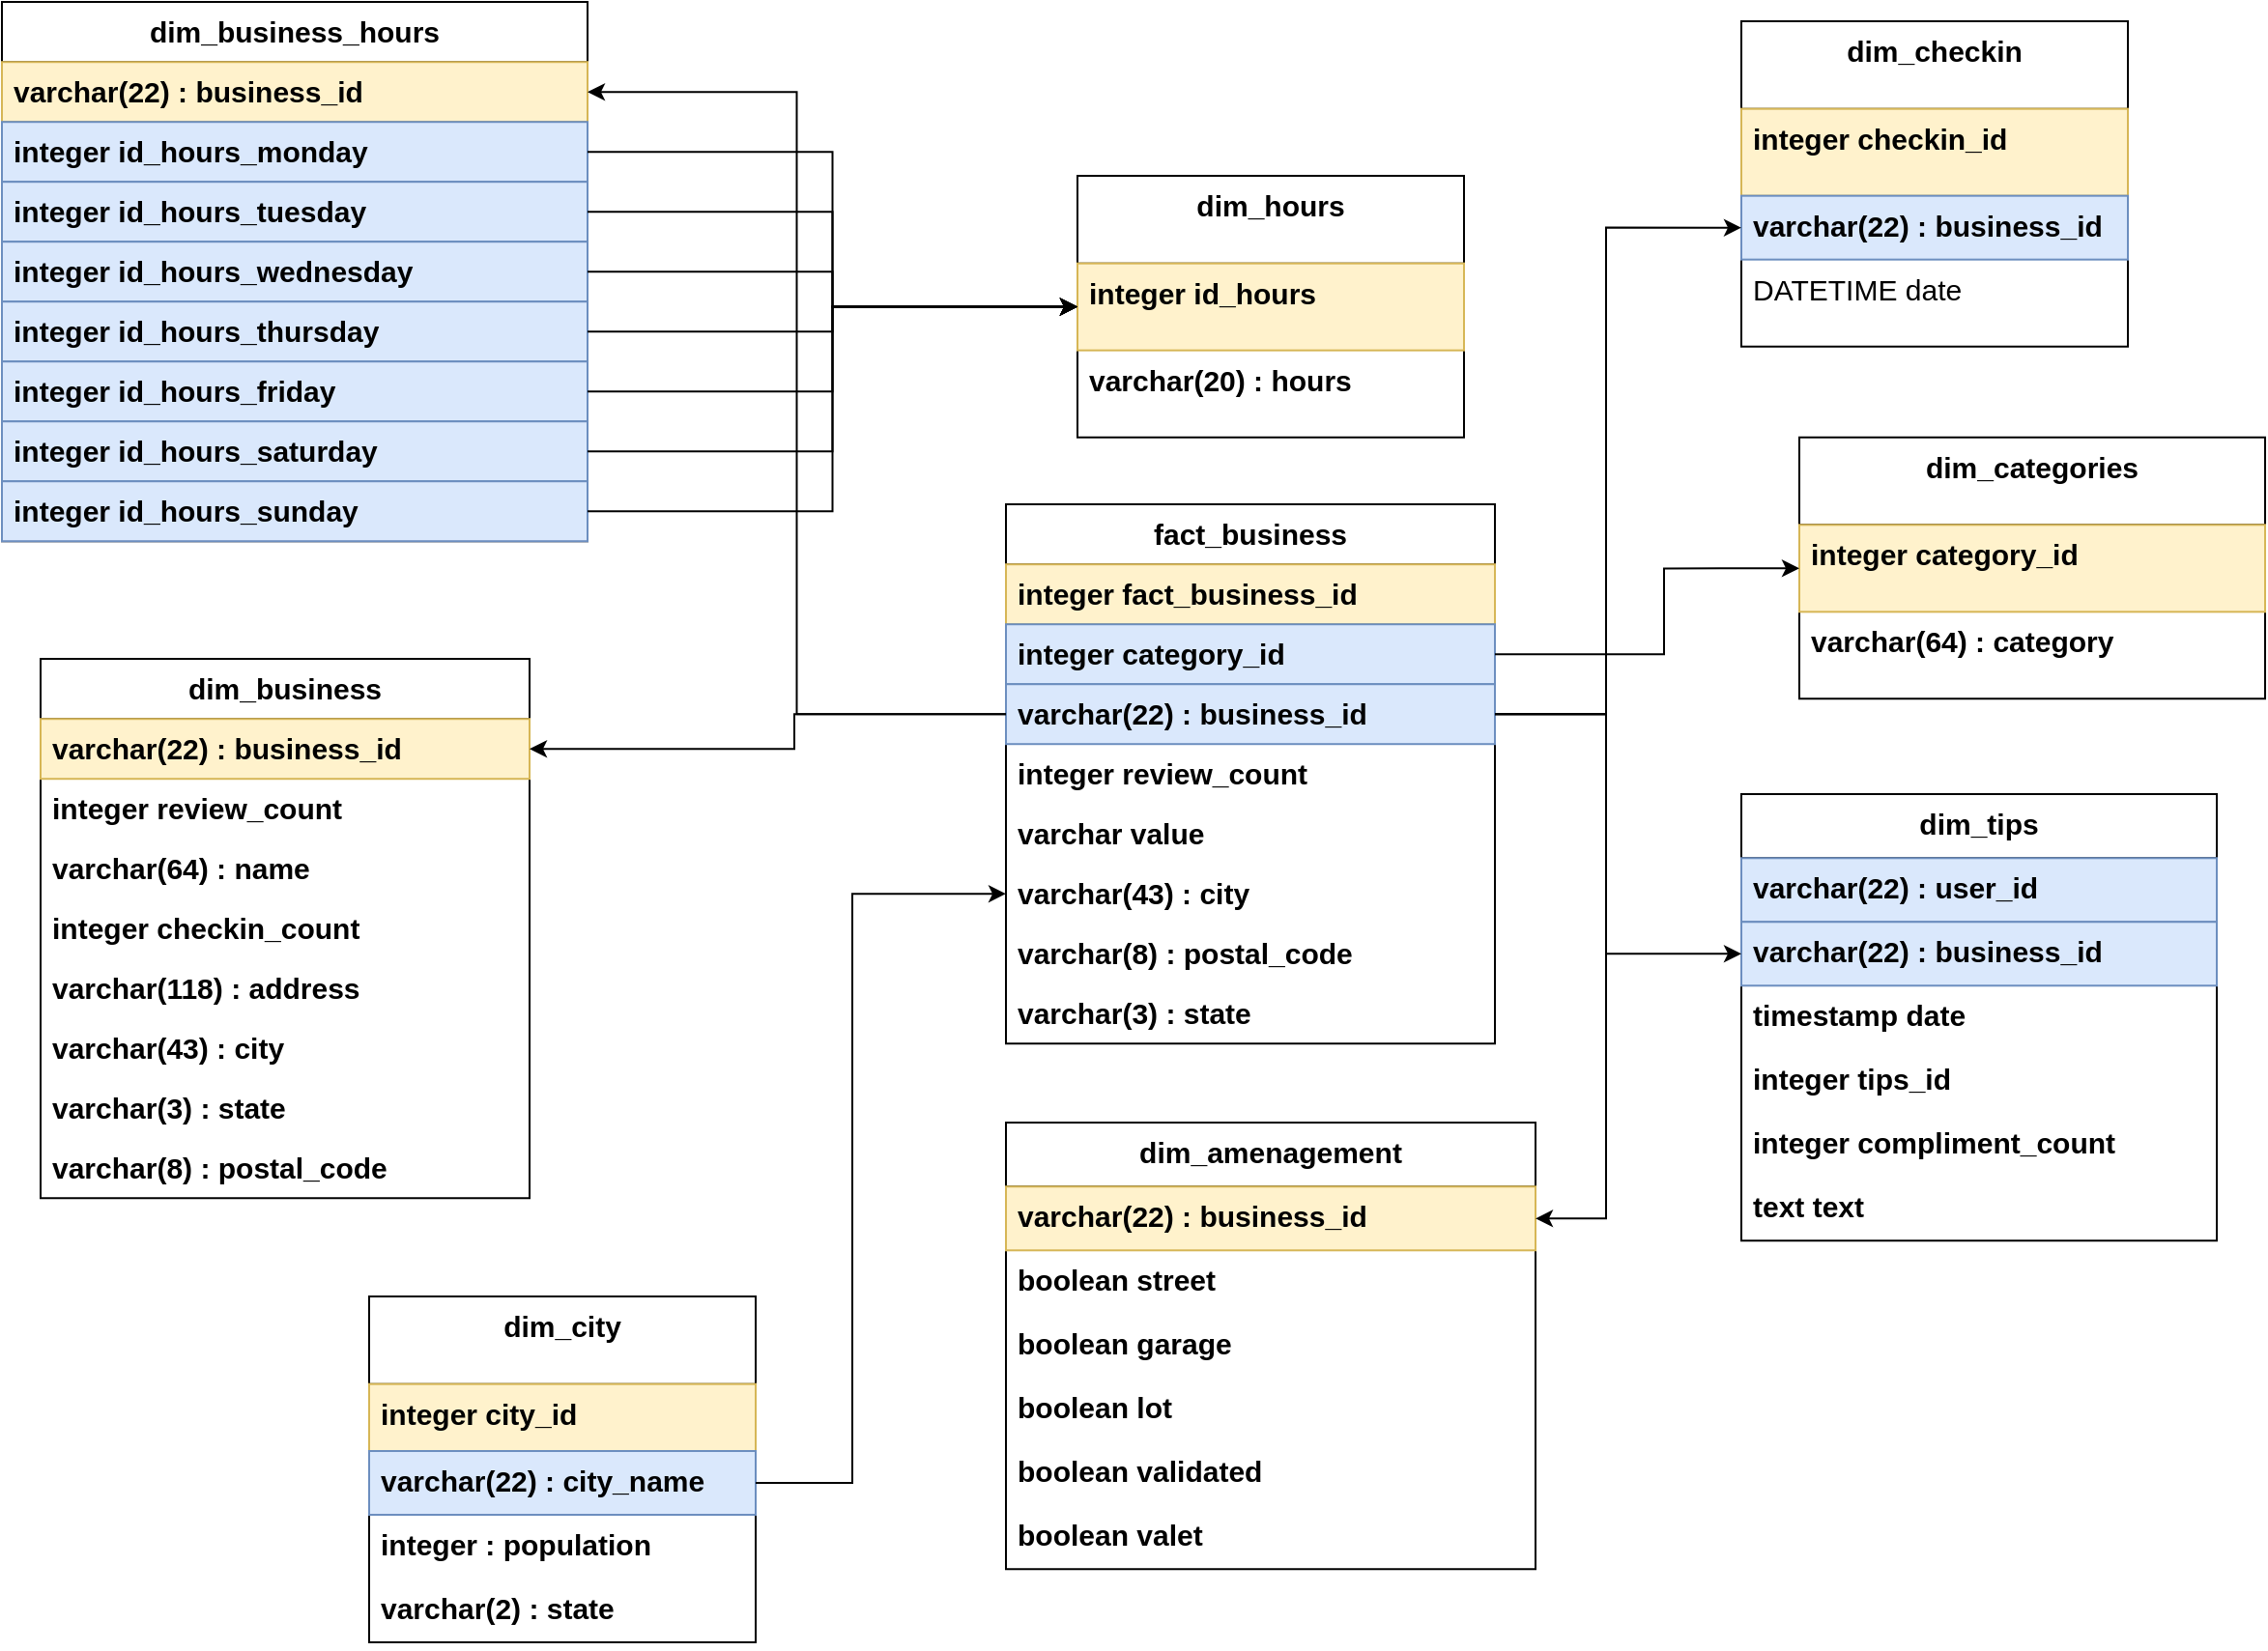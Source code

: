 <mxfile version="26.0.10">
  <diagram name="Page-1" id="iG6WOWYImpYf0nI91Xp_">
    <mxGraphModel dx="1950" dy="2089" grid="1" gridSize="10" guides="1" tooltips="1" connect="1" arrows="1" fold="1" page="0" pageScale="1" pageWidth="827" pageHeight="1169" math="0" shadow="0">
      <root>
        <mxCell id="0" />
        <mxCell id="1" parent="0" />
        <mxCell id="nSatROSDqOA8HZIKP9BX-1" value="dim_amenagement" style="swimlane;fontStyle=1;align=center;verticalAlign=top;childLayout=stackLayout;horizontal=1;startSize=33.143;horizontalStack=0;resizeParent=1;resizeParentMax=0;resizeLast=0;collapsible=0;marginBottom=0;fontSize=15;fontFamily=Helvetica;" parent="1" vertex="1">
          <mxGeometry x="1029.5" y="40" width="274" height="231.143" as="geometry" />
        </mxCell>
        <mxCell id="nSatROSDqOA8HZIKP9BX-8" value="varchar(22) : business_id" style="text;strokeColor=#d6b656;fillColor=#fff2cc;align=left;verticalAlign=top;spacingLeft=4;spacingRight=4;overflow=hidden;rotatable=0;points=[[0,0.5],[1,0.5]];portConstraint=eastwest;fontStyle=1;fontSize=15;fontFamily=Helvetica;" parent="nSatROSDqOA8HZIKP9BX-1" vertex="1">
          <mxGeometry y="33.143" width="274" height="33" as="geometry" />
        </mxCell>
        <mxCell id="nSatROSDqOA8HZIKP9BX-3" value="boolean street" style="text;strokeColor=none;fillColor=none;align=left;verticalAlign=top;spacingLeft=4;spacingRight=4;overflow=hidden;rotatable=0;points=[[0,0.5],[1,0.5]];portConstraint=eastwest;fontStyle=1;fontSize=15;fontFamily=Helvetica;" parent="nSatROSDqOA8HZIKP9BX-1" vertex="1">
          <mxGeometry y="66.143" width="274" height="33" as="geometry" />
        </mxCell>
        <mxCell id="nSatROSDqOA8HZIKP9BX-2" value="boolean garage" style="text;strokeColor=none;fillColor=none;align=left;verticalAlign=top;spacingLeft=4;spacingRight=4;overflow=hidden;rotatable=0;points=[[0,0.5],[1,0.5]];portConstraint=eastwest;fontStyle=1;fontSize=15;fontFamily=Helvetica;" parent="nSatROSDqOA8HZIKP9BX-1" vertex="1">
          <mxGeometry y="99.143" width="274" height="33" as="geometry" />
        </mxCell>
        <mxCell id="nSatROSDqOA8HZIKP9BX-5" value="boolean lot" style="text;strokeColor=none;fillColor=none;align=left;verticalAlign=top;spacingLeft=4;spacingRight=4;overflow=hidden;rotatable=0;points=[[0,0.5],[1,0.5]];portConstraint=eastwest;fontStyle=1;fontSize=15;fontFamily=Helvetica;" parent="nSatROSDqOA8HZIKP9BX-1" vertex="1">
          <mxGeometry y="132.143" width="274" height="33" as="geometry" />
        </mxCell>
        <mxCell id="nSatROSDqOA8HZIKP9BX-4" value="boolean validated" style="text;strokeColor=none;fillColor=none;align=left;verticalAlign=top;spacingLeft=4;spacingRight=4;overflow=hidden;rotatable=0;points=[[0,0.5],[1,0.5]];portConstraint=eastwest;fontStyle=1;fontSize=15;fontFamily=Helvetica;" parent="nSatROSDqOA8HZIKP9BX-1" vertex="1">
          <mxGeometry y="165.143" width="274" height="33" as="geometry" />
        </mxCell>
        <mxCell id="nSatROSDqOA8HZIKP9BX-6" value="boolean valet" style="text;strokeColor=none;fillColor=none;align=left;verticalAlign=top;spacingLeft=4;spacingRight=4;overflow=hidden;rotatable=0;points=[[0,0.5],[1,0.5]];portConstraint=eastwest;fontStyle=1;fontSize=15;fontFamily=Helvetica;" parent="nSatROSDqOA8HZIKP9BX-1" vertex="1">
          <mxGeometry y="198.143" width="274" height="33" as="geometry" />
        </mxCell>
        <mxCell id="nSatROSDqOA8HZIKP9BX-9" value="dim_business" style="swimlane;fontStyle=1;align=center;verticalAlign=top;childLayout=stackLayout;horizontal=1;startSize=31.111;horizontalStack=0;resizeParent=1;resizeParentMax=0;resizeLast=0;collapsible=0;marginBottom=0;fontSize=15;fontFamily=Helvetica;" parent="1" vertex="1">
          <mxGeometry x="530" y="-200" width="253" height="279.111" as="geometry" />
        </mxCell>
        <mxCell id="nSatROSDqOA8HZIKP9BX-18" value="varchar(22) : business_id" style="text;strokeColor=#d6b656;fillColor=#fff2cc;align=left;verticalAlign=top;spacingLeft=4;spacingRight=4;overflow=hidden;rotatable=0;points=[[0,0.5],[1,0.5]];portConstraint=eastwest;fontStyle=1;fontSize=15;fontFamily=Helvetica;" parent="nSatROSDqOA8HZIKP9BX-9" vertex="1">
          <mxGeometry y="31.111" width="253" height="31" as="geometry" />
        </mxCell>
        <mxCell id="nSatROSDqOA8HZIKP9BX-10" value="integer review_count" style="text;strokeColor=none;fillColor=none;align=left;verticalAlign=top;spacingLeft=4;spacingRight=4;overflow=hidden;rotatable=0;points=[[0,0.5],[1,0.5]];portConstraint=eastwest;fontStyle=1;fontSize=15;fontFamily=Helvetica;" parent="nSatROSDqOA8HZIKP9BX-9" vertex="1">
          <mxGeometry y="62.111" width="253" height="31" as="geometry" />
        </mxCell>
        <mxCell id="nSatROSDqOA8HZIKP9BX-13" value="varchar(64) : name" style="text;strokeColor=none;fillColor=none;align=left;verticalAlign=top;spacingLeft=4;spacingRight=4;overflow=hidden;rotatable=0;points=[[0,0.5],[1,0.5]];portConstraint=eastwest;fontStyle=1;fontSize=15;fontFamily=Helvetica;" parent="nSatROSDqOA8HZIKP9BX-9" vertex="1">
          <mxGeometry y="93.111" width="253" height="31" as="geometry" />
        </mxCell>
        <mxCell id="nSatROSDqOA8HZIKP9BX-11" value="integer checkin_count" style="text;strokeColor=none;fillColor=none;align=left;verticalAlign=top;spacingLeft=4;spacingRight=4;overflow=hidden;rotatable=0;points=[[0,0.5],[1,0.5]];portConstraint=eastwest;fontStyle=1;fontSize=15;fontFamily=Helvetica;" parent="nSatROSDqOA8HZIKP9BX-9" vertex="1">
          <mxGeometry y="124.111" width="253" height="31" as="geometry" />
        </mxCell>
        <mxCell id="nSatROSDqOA8HZIKP9BX-14" value="varchar(118) : address" style="text;strokeColor=none;fillColor=none;align=left;verticalAlign=top;spacingLeft=4;spacingRight=4;overflow=hidden;rotatable=0;points=[[0,0.5],[1,0.5]];portConstraint=eastwest;fontStyle=1;fontSize=15;fontFamily=Helvetica;" parent="nSatROSDqOA8HZIKP9BX-9" vertex="1">
          <mxGeometry y="155.111" width="253" height="31" as="geometry" />
        </mxCell>
        <mxCell id="nSatROSDqOA8HZIKP9BX-15" value="varchar(43) : city" style="text;strokeColor=none;fillColor=none;align=left;verticalAlign=top;spacingLeft=4;spacingRight=4;overflow=hidden;rotatable=0;points=[[0,0.5],[1,0.5]];portConstraint=eastwest;fontStyle=1;fontSize=15;fontFamily=Helvetica;" parent="nSatROSDqOA8HZIKP9BX-9" vertex="1">
          <mxGeometry y="186.111" width="253" height="31" as="geometry" />
        </mxCell>
        <mxCell id="nSatROSDqOA8HZIKP9BX-16" value="varchar(3) : state" style="text;strokeColor=none;fillColor=none;align=left;verticalAlign=top;spacingLeft=4;spacingRight=4;overflow=hidden;rotatable=0;points=[[0,0.5],[1,0.5]];portConstraint=eastwest;fontStyle=1;fontSize=15;fontFamily=Helvetica;" parent="nSatROSDqOA8HZIKP9BX-9" vertex="1">
          <mxGeometry y="217.111" width="253" height="31" as="geometry" />
        </mxCell>
        <mxCell id="nSatROSDqOA8HZIKP9BX-17" value="varchar(8) : postal_code" style="text;strokeColor=none;fillColor=none;align=left;verticalAlign=top;spacingLeft=4;spacingRight=4;overflow=hidden;rotatable=0;points=[[0,0.5],[1,0.5]];portConstraint=eastwest;fontStyle=1;fontSize=15;fontFamily=Helvetica;" parent="nSatROSDqOA8HZIKP9BX-9" vertex="1">
          <mxGeometry y="248.111" width="253" height="31" as="geometry" />
        </mxCell>
        <mxCell id="nSatROSDqOA8HZIKP9BX-19" value="dim_business_hours" style="swimlane;fontStyle=1;align=center;verticalAlign=top;childLayout=stackLayout;horizontal=1;startSize=31.111;horizontalStack=0;resizeParent=1;resizeParentMax=0;resizeLast=0;collapsible=0;marginBottom=0;fontSize=15;fontFamily=Helvetica;" parent="1" vertex="1">
          <mxGeometry x="510" y="-540" width="303" height="279.111" as="geometry" />
        </mxCell>
        <mxCell id="nSatROSDqOA8HZIKP9BX-28" value="varchar(22) : business_id" style="text;strokeColor=#d6b656;fillColor=#fff2cc;align=left;verticalAlign=top;spacingLeft=4;spacingRight=4;overflow=hidden;rotatable=0;points=[[0,0.5],[1,0.5]];portConstraint=eastwest;fontStyle=1;fontSize=15;fontFamily=Helvetica;" parent="nSatROSDqOA8HZIKP9BX-19" vertex="1">
          <mxGeometry y="31.111" width="303" height="31" as="geometry" />
        </mxCell>
        <mxCell id="nSatROSDqOA8HZIKP9BX-20" value="integer id_hours_monday" style="text;strokeColor=#6c8ebf;fillColor=#dae8fc;align=left;verticalAlign=top;spacingLeft=4;spacingRight=4;overflow=hidden;rotatable=0;points=[[0,0.5],[1,0.5]];portConstraint=eastwest;fontStyle=1;fontSize=15;fontFamily=Helvetica;" parent="nSatROSDqOA8HZIKP9BX-19" vertex="1">
          <mxGeometry y="62.111" width="303" height="31" as="geometry" />
        </mxCell>
        <mxCell id="nSatROSDqOA8HZIKP9BX-21" value="integer id_hours_tuesday" style="text;strokeColor=#6c8ebf;fillColor=#dae8fc;align=left;verticalAlign=top;spacingLeft=4;spacingRight=4;overflow=hidden;rotatable=0;points=[[0,0.5],[1,0.5]];portConstraint=eastwest;fontStyle=1;fontSize=15;fontFamily=Helvetica;" parent="nSatROSDqOA8HZIKP9BX-19" vertex="1">
          <mxGeometry y="93.111" width="303" height="31" as="geometry" />
        </mxCell>
        <mxCell id="nSatROSDqOA8HZIKP9BX-22" value="integer id_hours_wednesday" style="text;strokeColor=#6c8ebf;fillColor=#dae8fc;align=left;verticalAlign=top;spacingLeft=4;spacingRight=4;overflow=hidden;rotatable=0;points=[[0,0.5],[1,0.5]];portConstraint=eastwest;fontStyle=1;fontSize=15;fontFamily=Helvetica;" parent="nSatROSDqOA8HZIKP9BX-19" vertex="1">
          <mxGeometry y="124.111" width="303" height="31" as="geometry" />
        </mxCell>
        <mxCell id="nSatROSDqOA8HZIKP9BX-23" value="integer id_hours_thursday" style="text;strokeColor=#6c8ebf;fillColor=#dae8fc;align=left;verticalAlign=top;spacingLeft=4;spacingRight=4;overflow=hidden;rotatable=0;points=[[0,0.5],[1,0.5]];portConstraint=eastwest;fontStyle=1;fontSize=15;fontFamily=Helvetica;" parent="nSatROSDqOA8HZIKP9BX-19" vertex="1">
          <mxGeometry y="155.111" width="303" height="31" as="geometry" />
        </mxCell>
        <mxCell id="nSatROSDqOA8HZIKP9BX-24" value="integer id_hours_friday" style="text;strokeColor=#6c8ebf;fillColor=#dae8fc;align=left;verticalAlign=top;spacingLeft=4;spacingRight=4;overflow=hidden;rotatable=0;points=[[0,0.5],[1,0.5]];portConstraint=eastwest;fontStyle=1;fontSize=15;fontFamily=Helvetica;" parent="nSatROSDqOA8HZIKP9BX-19" vertex="1">
          <mxGeometry y="186.111" width="303" height="31" as="geometry" />
        </mxCell>
        <mxCell id="nSatROSDqOA8HZIKP9BX-25" value="integer id_hours_saturday" style="text;strokeColor=#6c8ebf;fillColor=#dae8fc;align=left;verticalAlign=top;spacingLeft=4;spacingRight=4;overflow=hidden;rotatable=0;points=[[0,0.5],[1,0.5]];portConstraint=eastwest;fontStyle=1;fontSize=15;fontFamily=Helvetica;" parent="nSatROSDqOA8HZIKP9BX-19" vertex="1">
          <mxGeometry y="217.111" width="303" height="31" as="geometry" />
        </mxCell>
        <mxCell id="nSatROSDqOA8HZIKP9BX-26" value="integer id_hours_sunday" style="text;strokeColor=#6c8ebf;fillColor=#dae8fc;align=left;verticalAlign=top;spacingLeft=4;spacingRight=4;overflow=hidden;rotatable=0;points=[[0,0.5],[1,0.5]];portConstraint=eastwest;fontStyle=1;fontSize=15;fontFamily=Helvetica;" parent="nSatROSDqOA8HZIKP9BX-19" vertex="1">
          <mxGeometry y="248.111" width="303" height="31" as="geometry" />
        </mxCell>
        <mxCell id="nSatROSDqOA8HZIKP9BX-29" value="dim_categories" style="swimlane;fontStyle=1;align=center;verticalAlign=top;childLayout=stackLayout;horizontal=1;startSize=45.333;horizontalStack=0;resizeParent=1;resizeParentMax=0;resizeLast=0;collapsible=0;marginBottom=0;fontSize=15;fontFamily=Helvetica;" parent="1" vertex="1">
          <mxGeometry x="1440" y="-314.67" width="241" height="135.333" as="geometry" />
        </mxCell>
        <mxCell id="nSatROSDqOA8HZIKP9BX-30" value="integer category_id" style="text;strokeColor=#d6b656;fillColor=#fff2cc;align=left;verticalAlign=top;spacingLeft=4;spacingRight=4;overflow=hidden;rotatable=0;points=[[0,0.5],[1,0.5]];portConstraint=eastwest;fontStyle=1;fontSize=15;fontFamily=Helvetica;" parent="nSatROSDqOA8HZIKP9BX-29" vertex="1">
          <mxGeometry y="45.333" width="241" height="45" as="geometry" />
        </mxCell>
        <mxCell id="nSatROSDqOA8HZIKP9BX-32" value="varchar(64) : category" style="text;strokeColor=none;fillColor=none;align=left;verticalAlign=top;spacingLeft=4;spacingRight=4;overflow=hidden;rotatable=0;points=[[0,0.5],[1,0.5]];portConstraint=eastwest;fontStyle=1;fontSize=15;fontFamily=Helvetica;" parent="nSatROSDqOA8HZIKP9BX-29" vertex="1">
          <mxGeometry y="90.333" width="241" height="45" as="geometry" />
        </mxCell>
        <mxCell id="nSatROSDqOA8HZIKP9BX-33" value="dim_hours" style="swimlane;fontStyle=1;align=center;verticalAlign=top;childLayout=stackLayout;horizontal=1;startSize=45.333;horizontalStack=0;resizeParent=1;resizeParentMax=0;resizeLast=0;collapsible=0;marginBottom=0;fontSize=15;fontFamily=Helvetica;" parent="1" vertex="1">
          <mxGeometry x="1066.5" y="-450" width="200" height="135.333" as="geometry" />
        </mxCell>
        <mxCell id="nSatROSDqOA8HZIKP9BX-34" value="integer id_hours" style="text;strokeColor=#d6b656;fillColor=#fff2cc;align=left;verticalAlign=top;spacingLeft=4;spacingRight=4;overflow=hidden;rotatable=0;points=[[0,0.5],[1,0.5]];portConstraint=eastwest;fontStyle=1;fontSize=15;fontFamily=Helvetica;" parent="nSatROSDqOA8HZIKP9BX-33" vertex="1">
          <mxGeometry y="45.333" width="200" height="45" as="geometry" />
        </mxCell>
        <mxCell id="nSatROSDqOA8HZIKP9BX-36" value="varchar(20) : hours" style="text;strokeColor=none;fillColor=none;align=left;verticalAlign=top;spacingLeft=4;spacingRight=4;overflow=hidden;rotatable=0;points=[[0,0.5],[1,0.5]];portConstraint=eastwest;fontStyle=1;fontSize=15;fontFamily=Helvetica;" parent="nSatROSDqOA8HZIKP9BX-33" vertex="1">
          <mxGeometry y="90.333" width="200" height="45" as="geometry" />
        </mxCell>
        <mxCell id="nSatROSDqOA8HZIKP9BX-37" value="dim_tips" style="swimlane;fontStyle=1;align=center;verticalAlign=top;childLayout=stackLayout;horizontal=1;startSize=33.143;horizontalStack=0;resizeParent=1;resizeParentMax=0;resizeLast=0;collapsible=0;marginBottom=0;fontSize=15;fontFamily=Helvetica;" parent="1" vertex="1">
          <mxGeometry x="1410" y="-130" width="246" height="231.143" as="geometry" />
        </mxCell>
        <mxCell id="nSatROSDqOA8HZIKP9BX-43" value="varchar(22) : user_id" style="text;strokeColor=#6c8ebf;fillColor=#dae8fc;align=left;verticalAlign=top;spacingLeft=4;spacingRight=4;overflow=hidden;rotatable=0;points=[[0,0.5],[1,0.5]];portConstraint=eastwest;fontStyle=1;fontSize=15;fontFamily=Helvetica;" parent="nSatROSDqOA8HZIKP9BX-37" vertex="1">
          <mxGeometry y="33.143" width="246" height="33" as="geometry" />
        </mxCell>
        <mxCell id="nSatROSDqOA8HZIKP9BX-44" value="varchar(22) : business_id" style="text;strokeColor=#6c8ebf;fillColor=#dae8fc;align=left;verticalAlign=top;spacingLeft=4;spacingRight=4;overflow=hidden;rotatable=0;points=[[0,0.5],[1,0.5]];portConstraint=eastwest;fontStyle=1;fontSize=15;fontFamily=Helvetica;" parent="nSatROSDqOA8HZIKP9BX-37" vertex="1">
          <mxGeometry y="66.143" width="246" height="33" as="geometry" />
        </mxCell>
        <mxCell id="nSatROSDqOA8HZIKP9BX-40" value="timestamp date" style="text;strokeColor=none;fillColor=none;align=left;verticalAlign=top;spacingLeft=4;spacingRight=4;overflow=hidden;rotatable=0;points=[[0,0.5],[1,0.5]];portConstraint=eastwest;fontStyle=1;fontSize=15;fontFamily=Helvetica;" parent="nSatROSDqOA8HZIKP9BX-37" vertex="1">
          <mxGeometry y="99.143" width="246" height="33" as="geometry" />
        </mxCell>
        <mxCell id="nSatROSDqOA8HZIKP9BX-41" value="integer tips_id" style="text;strokeColor=none;fillColor=none;align=left;verticalAlign=top;spacingLeft=4;spacingRight=4;overflow=hidden;rotatable=0;points=[[0,0.5],[1,0.5]];portConstraint=eastwest;fontStyle=1;fontSize=15;fontFamily=Helvetica;" parent="nSatROSDqOA8HZIKP9BX-37" vertex="1">
          <mxGeometry y="132.143" width="246" height="33" as="geometry" />
        </mxCell>
        <mxCell id="nSatROSDqOA8HZIKP9BX-38" value="integer compliment_count" style="text;strokeColor=none;fillColor=none;align=left;verticalAlign=top;spacingLeft=4;spacingRight=4;overflow=hidden;rotatable=0;points=[[0,0.5],[1,0.5]];portConstraint=eastwest;fontStyle=1;fontSize=15;fontFamily=Helvetica;" parent="nSatROSDqOA8HZIKP9BX-37" vertex="1">
          <mxGeometry y="165.143" width="246" height="33" as="geometry" />
        </mxCell>
        <mxCell id="nSatROSDqOA8HZIKP9BX-39" value="text text" style="text;strokeColor=none;fillColor=none;align=left;verticalAlign=top;spacingLeft=4;spacingRight=4;overflow=hidden;rotatable=0;points=[[0,0.5],[1,0.5]];portConstraint=eastwest;fontStyle=1;fontSize=15;fontFamily=Helvetica;" parent="nSatROSDqOA8HZIKP9BX-37" vertex="1">
          <mxGeometry y="198.143" width="246" height="33" as="geometry" />
        </mxCell>
        <mxCell id="nSatROSDqOA8HZIKP9BX-45" value="fact_business" style="swimlane;fontStyle=1;align=center;verticalAlign=top;childLayout=stackLayout;horizontal=1;startSize=31.111;horizontalStack=0;resizeParent=1;resizeParentMax=0;resizeLast=0;collapsible=0;marginBottom=0;fontSize=15;fontFamily=Helvetica;" parent="1" vertex="1">
          <mxGeometry x="1029.5" y="-280" width="253" height="279.111" as="geometry" />
        </mxCell>
        <mxCell id="nSatROSDqOA8HZIKP9BX-49" value="integer fact_business_id" style="text;strokeColor=#d6b656;fillColor=#fff2cc;align=left;verticalAlign=top;spacingLeft=4;spacingRight=4;overflow=hidden;rotatable=0;points=[[0,0.5],[1,0.5]];portConstraint=eastwest;fontStyle=1;fontSize=15;fontFamily=Helvetica;" parent="nSatROSDqOA8HZIKP9BX-45" vertex="1">
          <mxGeometry y="31.111" width="253" height="31" as="geometry" />
        </mxCell>
        <mxCell id="nSatROSDqOA8HZIKP9BX-46" value="integer category_id" style="text;strokeColor=#6c8ebf;fillColor=#dae8fc;align=left;verticalAlign=top;spacingLeft=4;spacingRight=4;overflow=hidden;rotatable=0;points=[[0,0.5],[1,0.5]];portConstraint=eastwest;fontStyle=1;fontSize=15;fontFamily=Helvetica;" parent="nSatROSDqOA8HZIKP9BX-45" vertex="1">
          <mxGeometry y="62.111" width="253" height="31" as="geometry" />
        </mxCell>
        <mxCell id="nSatROSDqOA8HZIKP9BX-51" value="varchar(22) : business_id" style="text;strokeColor=#6c8ebf;fillColor=#dae8fc;align=left;verticalAlign=top;spacingLeft=4;spacingRight=4;overflow=hidden;rotatable=0;points=[[0,0.5],[1,0.5]];portConstraint=eastwest;fontStyle=1;fontSize=15;fontFamily=Helvetica;" parent="nSatROSDqOA8HZIKP9BX-45" vertex="1">
          <mxGeometry y="93.111" width="253" height="31" as="geometry" />
        </mxCell>
        <mxCell id="nSatROSDqOA8HZIKP9BX-47" value="integer review_count" style="text;strokeColor=none;fillColor=none;align=left;verticalAlign=top;spacingLeft=4;spacingRight=4;overflow=hidden;rotatable=0;points=[[0,0.5],[1,0.5]];portConstraint=eastwest;fontStyle=1;fontSize=15;fontFamily=Helvetica;" parent="nSatROSDqOA8HZIKP9BX-45" vertex="1">
          <mxGeometry y="124.111" width="253" height="31" as="geometry" />
        </mxCell>
        <mxCell id="nSatROSDqOA8HZIKP9BX-48" value="varchar value" style="text;strokeColor=none;fillColor=none;align=left;verticalAlign=top;spacingLeft=4;spacingRight=4;overflow=hidden;rotatable=0;points=[[0,0.5],[1,0.5]];portConstraint=eastwest;fontStyle=1;fontSize=15;fontFamily=Helvetica;" parent="nSatROSDqOA8HZIKP9BX-45" vertex="1">
          <mxGeometry y="155.111" width="253" height="31" as="geometry" />
        </mxCell>
        <mxCell id="nSatROSDqOA8HZIKP9BX-52" value="varchar(43) : city" style="text;strokeColor=none;fillColor=none;align=left;verticalAlign=top;spacingLeft=4;spacingRight=4;overflow=hidden;rotatable=0;points=[[0,0.5],[1,0.5]];portConstraint=eastwest;fontStyle=1;fontSize=15;fontFamily=Helvetica;" parent="nSatROSDqOA8HZIKP9BX-45" vertex="1">
          <mxGeometry y="186.111" width="253" height="31" as="geometry" />
        </mxCell>
        <mxCell id="nSatROSDqOA8HZIKP9BX-53" value="varchar(8) : postal_code" style="text;strokeColor=none;fillColor=none;align=left;verticalAlign=top;spacingLeft=4;spacingRight=4;overflow=hidden;rotatable=0;points=[[0,0.5],[1,0.5]];portConstraint=eastwest;fontStyle=1;fontSize=15;fontFamily=Helvetica;" parent="nSatROSDqOA8HZIKP9BX-45" vertex="1">
          <mxGeometry y="217.111" width="253" height="31" as="geometry" />
        </mxCell>
        <mxCell id="nSatROSDqOA8HZIKP9BX-54" value="varchar(3) : state" style="text;strokeColor=none;fillColor=none;align=left;verticalAlign=top;spacingLeft=4;spacingRight=4;overflow=hidden;rotatable=0;points=[[0,0.5],[1,0.5]];portConstraint=eastwest;fontStyle=1;fontSize=15;fontFamily=Helvetica;" parent="nSatROSDqOA8HZIKP9BX-45" vertex="1">
          <mxGeometry y="248.111" width="253" height="31" as="geometry" />
        </mxCell>
        <mxCell id="IWlMOe-Lm6GYMP7xSALI-3" style="edgeStyle=orthogonalEdgeStyle;rounded=0;orthogonalLoop=1;jettySize=auto;html=1;entryX=0;entryY=0.5;entryDx=0;entryDy=0;fontStyle=1;fontSize=15;fontFamily=Helvetica;" parent="1" source="nSatROSDqOA8HZIKP9BX-46" target="nSatROSDqOA8HZIKP9BX-30" edge="1">
          <mxGeometry relative="1" as="geometry">
            <Array as="points">
              <mxPoint x="1370" y="-202" />
              <mxPoint x="1370" y="-247" />
            </Array>
          </mxGeometry>
        </mxCell>
        <mxCell id="IWlMOe-Lm6GYMP7xSALI-4" style="edgeStyle=orthogonalEdgeStyle;rounded=0;orthogonalLoop=1;jettySize=auto;html=1;entryX=1;entryY=0.5;entryDx=0;entryDy=0;fontStyle=1;fontSize=15;fontFamily=Helvetica;" parent="1" source="nSatROSDqOA8HZIKP9BX-51" target="nSatROSDqOA8HZIKP9BX-18" edge="1">
          <mxGeometry relative="1" as="geometry">
            <Array as="points">
              <mxPoint x="920" y="-171" />
              <mxPoint x="920" y="-153" />
            </Array>
          </mxGeometry>
        </mxCell>
        <mxCell id="IWlMOe-Lm6GYMP7xSALI-5" style="edgeStyle=orthogonalEdgeStyle;rounded=0;orthogonalLoop=1;jettySize=auto;html=1;entryX=1;entryY=0.5;entryDx=0;entryDy=0;fontStyle=1;fontSize=15;fontFamily=Helvetica;" parent="1" source="nSatROSDqOA8HZIKP9BX-51" target="nSatROSDqOA8HZIKP9BX-28" edge="1">
          <mxGeometry relative="1" as="geometry" />
        </mxCell>
        <mxCell id="IWlMOe-Lm6GYMP7xSALI-6" style="edgeStyle=orthogonalEdgeStyle;rounded=0;orthogonalLoop=1;jettySize=auto;html=1;entryX=0;entryY=0.5;entryDx=0;entryDy=0;fontStyle=1;fontSize=15;fontFamily=Helvetica;" parent="1" source="nSatROSDqOA8HZIKP9BX-51" target="nSatROSDqOA8HZIKP9BX-44" edge="1">
          <mxGeometry relative="1" as="geometry">
            <Array as="points">
              <mxPoint x="1340" y="-171" />
              <mxPoint x="1340" y="-47" />
            </Array>
          </mxGeometry>
        </mxCell>
        <mxCell id="IWlMOe-Lm6GYMP7xSALI-9" style="edgeStyle=orthogonalEdgeStyle;rounded=0;orthogonalLoop=1;jettySize=auto;html=1;entryX=0;entryY=0.5;entryDx=0;entryDy=0;fontStyle=1;fontSize=15;fontFamily=Helvetica;" parent="1" source="nSatROSDqOA8HZIKP9BX-20" target="nSatROSDqOA8HZIKP9BX-33" edge="1">
          <mxGeometry relative="1" as="geometry" />
        </mxCell>
        <mxCell id="IWlMOe-Lm6GYMP7xSALI-10" style="edgeStyle=orthogonalEdgeStyle;rounded=0;orthogonalLoop=1;jettySize=auto;html=1;entryX=0;entryY=0.5;entryDx=0;entryDy=0;fontStyle=1;fontSize=15;fontFamily=Helvetica;" parent="1" source="nSatROSDqOA8HZIKP9BX-21" target="nSatROSDqOA8HZIKP9BX-33" edge="1">
          <mxGeometry relative="1" as="geometry" />
        </mxCell>
        <mxCell id="IWlMOe-Lm6GYMP7xSALI-11" style="edgeStyle=orthogonalEdgeStyle;rounded=0;orthogonalLoop=1;jettySize=auto;html=1;entryX=0;entryY=0.5;entryDx=0;entryDy=0;fontStyle=1;fontSize=15;fontFamily=Helvetica;" parent="1" source="nSatROSDqOA8HZIKP9BX-22" target="nSatROSDqOA8HZIKP9BX-34" edge="1">
          <mxGeometry relative="1" as="geometry" />
        </mxCell>
        <mxCell id="IWlMOe-Lm6GYMP7xSALI-12" style="edgeStyle=orthogonalEdgeStyle;rounded=0;orthogonalLoop=1;jettySize=auto;html=1;entryX=0;entryY=0.5;entryDx=0;entryDy=0;fontStyle=1;fontSize=15;fontFamily=Helvetica;" parent="1" source="nSatROSDqOA8HZIKP9BX-23" target="nSatROSDqOA8HZIKP9BX-34" edge="1">
          <mxGeometry relative="1" as="geometry" />
        </mxCell>
        <mxCell id="IWlMOe-Lm6GYMP7xSALI-13" style="edgeStyle=orthogonalEdgeStyle;rounded=0;orthogonalLoop=1;jettySize=auto;html=1;entryX=0;entryY=0.5;entryDx=0;entryDy=0;fontStyle=1;fontSize=15;fontFamily=Helvetica;" parent="1" source="nSatROSDqOA8HZIKP9BX-26" target="nSatROSDqOA8HZIKP9BX-34" edge="1">
          <mxGeometry relative="1" as="geometry" />
        </mxCell>
        <mxCell id="IWlMOe-Lm6GYMP7xSALI-14" style="edgeStyle=orthogonalEdgeStyle;rounded=0;orthogonalLoop=1;jettySize=auto;html=1;entryX=0;entryY=0.5;entryDx=0;entryDy=0;fontStyle=1;fontSize=15;fontFamily=Helvetica;" parent="1" source="nSatROSDqOA8HZIKP9BX-25" target="nSatROSDqOA8HZIKP9BX-34" edge="1">
          <mxGeometry relative="1" as="geometry" />
        </mxCell>
        <mxCell id="IWlMOe-Lm6GYMP7xSALI-15" style="edgeStyle=orthogonalEdgeStyle;rounded=0;orthogonalLoop=1;jettySize=auto;html=1;entryX=0;entryY=0.5;entryDx=0;entryDy=0;fontStyle=1;fontSize=15;fontFamily=Helvetica;" parent="1" source="nSatROSDqOA8HZIKP9BX-24" target="nSatROSDqOA8HZIKP9BX-34" edge="1">
          <mxGeometry relative="1" as="geometry">
            <mxPoint x="1160" y="-420" as="targetPoint" />
          </mxGeometry>
        </mxCell>
        <mxCell id="XcqKkSODKsZV4r_sSvxA-1" value="dim_checkin" style="swimlane;fontStyle=1;align=center;verticalAlign=top;childLayout=stackLayout;horizontal=1;startSize=45.333;horizontalStack=0;resizeParent=1;resizeParentMax=0;resizeLast=0;collapsible=0;marginBottom=0;fontSize=15;fontFamily=Helvetica;" parent="1" vertex="1">
          <mxGeometry x="1410" y="-530" width="200" height="168.333" as="geometry" />
        </mxCell>
        <mxCell id="XcqKkSODKsZV4r_sSvxA-2" value="integer checkin_id" style="text;strokeColor=#d6b656;fillColor=#fff2cc;align=left;verticalAlign=top;spacingLeft=4;spacingRight=4;overflow=hidden;rotatable=0;points=[[0,0.5],[1,0.5]];portConstraint=eastwest;fontStyle=1;fontSize=15;fontFamily=Helvetica;" parent="XcqKkSODKsZV4r_sSvxA-1" vertex="1">
          <mxGeometry y="45.333" width="200" height="45" as="geometry" />
        </mxCell>
        <mxCell id="XcqKkSODKsZV4r_sSvxA-7" value="varchar(22) : business_id" style="text;strokeColor=#6c8ebf;fillColor=#dae8fc;align=left;verticalAlign=top;spacingLeft=4;spacingRight=4;overflow=hidden;rotatable=0;points=[[0,0.5],[1,0.5]];portConstraint=eastwest;fontStyle=1;fontSize=15;fontFamily=Helvetica;" parent="XcqKkSODKsZV4r_sSvxA-1" vertex="1">
          <mxGeometry y="90.333" width="200" height="33" as="geometry" />
        </mxCell>
        <mxCell id="XcqKkSODKsZV4r_sSvxA-5" value="DATETIME date" style="text;align=left;verticalAlign=top;spacingLeft=4;spacingRight=4;overflow=hidden;rotatable=0;points=[[0,0.5],[1,0.5]];portConstraint=eastwest;fontStyle=0;fontSize=15;fontFamily=Helvetica;" parent="XcqKkSODKsZV4r_sSvxA-1" vertex="1">
          <mxGeometry y="123.333" width="200" height="45" as="geometry" />
        </mxCell>
        <mxCell id="XcqKkSODKsZV4r_sSvxA-8" style="edgeStyle=orthogonalEdgeStyle;rounded=0;orthogonalLoop=1;jettySize=auto;html=1;entryX=0;entryY=0.5;entryDx=0;entryDy=0;fontStyle=1;fontSize=15;fontFamily=Helvetica;" parent="1" source="nSatROSDqOA8HZIKP9BX-51" target="XcqKkSODKsZV4r_sSvxA-7" edge="1">
          <mxGeometry relative="1" as="geometry">
            <Array as="points">
              <mxPoint x="1340" y="-171" />
              <mxPoint x="1340" y="-423" />
            </Array>
          </mxGeometry>
        </mxCell>
        <mxCell id="JJYj79jFOVtwTE_CUdGX-11" value="dim_city" style="swimlane;fontStyle=1;align=center;verticalAlign=top;childLayout=stackLayout;horizontal=1;startSize=45.333;horizontalStack=0;resizeParent=1;resizeParentMax=0;resizeLast=0;collapsible=0;marginBottom=0;fontSize=15;fontFamily=Helvetica;" parent="1" vertex="1">
          <mxGeometry x="700" y="130" width="200" height="179.003" as="geometry" />
        </mxCell>
        <mxCell id="JJYj79jFOVtwTE_CUdGX-12" value="integer city_id" style="text;strokeColor=#d6b656;fillColor=#fff2cc;align=left;verticalAlign=top;spacingLeft=4;spacingRight=4;overflow=hidden;rotatable=0;points=[[0,0.5],[1,0.5]];portConstraint=eastwest;fontStyle=1;fontSize=15;fontFamily=Helvetica;" parent="JJYj79jFOVtwTE_CUdGX-11" vertex="1">
          <mxGeometry y="45.333" width="200" height="34.67" as="geometry" />
        </mxCell>
        <mxCell id="JJYj79jFOVtwTE_CUdGX-14" value="varchar(22) : city_name" style="text;strokeColor=#6c8ebf;fillColor=#dae8fc;align=left;verticalAlign=top;spacingLeft=4;spacingRight=4;overflow=hidden;rotatable=0;points=[[0,0.5],[1,0.5]];portConstraint=eastwest;fontStyle=1;fontSize=15;fontFamily=Helvetica;" parent="JJYj79jFOVtwTE_CUdGX-11" vertex="1">
          <mxGeometry y="80.003" width="200" height="33" as="geometry" />
        </mxCell>
        <mxCell id="JJYj79jFOVtwTE_CUdGX-18" value="integer : population" style="text;align=left;verticalAlign=top;spacingLeft=4;spacingRight=4;overflow=hidden;rotatable=0;points=[[0,0.5],[1,0.5]];portConstraint=eastwest;fontStyle=1;fontSize=15;fontFamily=Helvetica;" parent="JJYj79jFOVtwTE_CUdGX-11" vertex="1">
          <mxGeometry y="113.003" width="200" height="33" as="geometry" />
        </mxCell>
        <mxCell id="JJYj79jFOVtwTE_CUdGX-19" value="varchar(2) : state" style="text;align=left;verticalAlign=top;spacingLeft=4;spacingRight=4;overflow=hidden;rotatable=0;points=[[0,0.5],[1,0.5]];portConstraint=eastwest;fontStyle=1;fontSize=15;fontFamily=Helvetica;" parent="JJYj79jFOVtwTE_CUdGX-11" vertex="1">
          <mxGeometry y="146.003" width="200" height="33" as="geometry" />
        </mxCell>
        <mxCell id="b7IJpu_6RTkkTvm8Ce_U-1" style="edgeStyle=orthogonalEdgeStyle;rounded=0;orthogonalLoop=1;jettySize=auto;html=1;entryX=0;entryY=0.5;entryDx=0;entryDy=0;fontSize=15;" edge="1" parent="1" source="JJYj79jFOVtwTE_CUdGX-14" target="nSatROSDqOA8HZIKP9BX-52">
          <mxGeometry relative="1" as="geometry">
            <Array as="points">
              <mxPoint x="950" y="227" />
              <mxPoint x="950" y="-78" />
            </Array>
          </mxGeometry>
        </mxCell>
        <mxCell id="b7IJpu_6RTkkTvm8Ce_U-2" style="edgeStyle=orthogonalEdgeStyle;rounded=0;orthogonalLoop=1;jettySize=auto;html=1;entryX=1;entryY=0.5;entryDx=0;entryDy=0;fontSize=15;" edge="1" parent="1" source="nSatROSDqOA8HZIKP9BX-51" target="nSatROSDqOA8HZIKP9BX-8">
          <mxGeometry relative="1" as="geometry">
            <Array as="points">
              <mxPoint x="1340" y="-171" />
              <mxPoint x="1340" y="90" />
            </Array>
          </mxGeometry>
        </mxCell>
      </root>
    </mxGraphModel>
  </diagram>
</mxfile>
